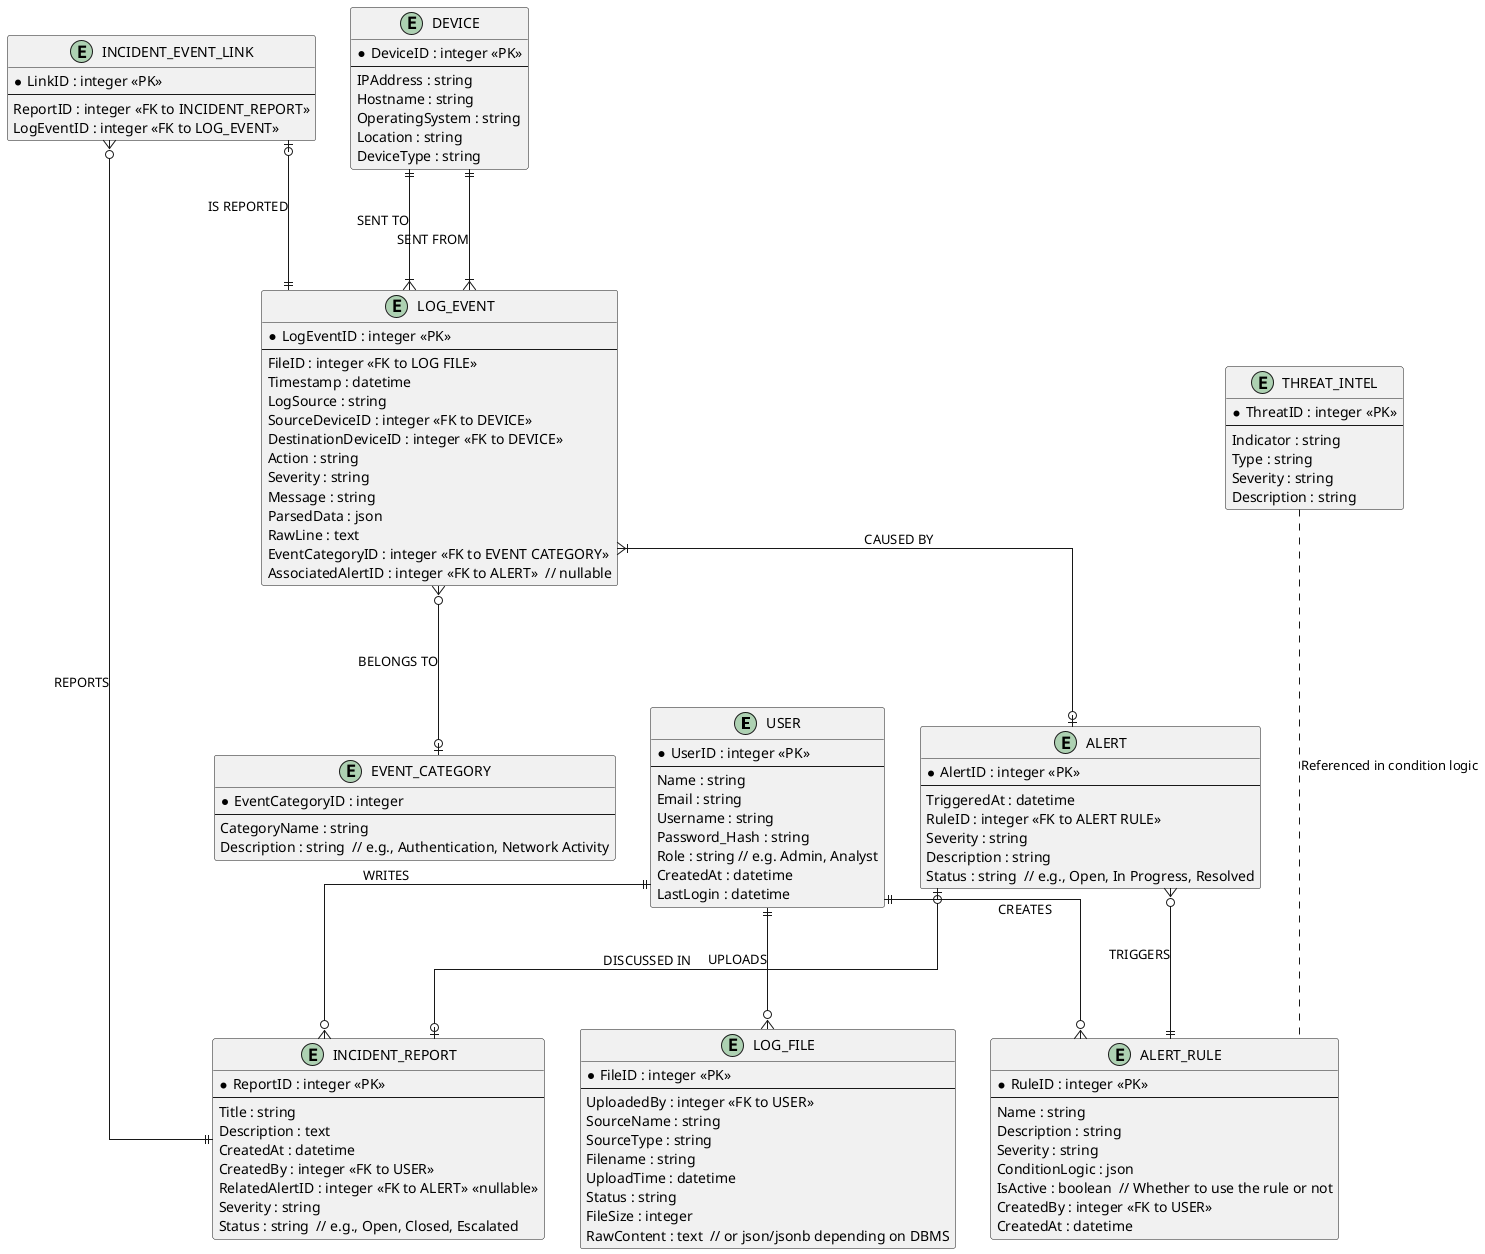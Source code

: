 @startuml

skinparam linetype ortho

entity "USER" {
  * UserID : integer <<PK>>
  --
  Name : string
  Email : string
  Username : string
  Password_Hash : string
  Role : string // e.g. Admin, Analyst
  CreatedAt : datetime
  LastLogin : datetime
}

entity "LOG_FILE" {
  * FileID : integer <<PK>>
  --
  UploadedBy : integer <<FK to USER>>
  SourceName : string
  SourceType : string
  Filename : string
  UploadTime : datetime
  Status : string
  FileSize : integer
  RawContent : text  // or json/jsonb depending on DBMS
}


entity "LOG_EVENT" {
  * LogEventID : integer <<PK>>
  --
  FileID : integer <<FK to LOG FILE>>
  Timestamp : datetime
  LogSource : string
  SourceDeviceID : integer <<FK to DEVICE>>
  DestinationDeviceID : integer <<FK to DEVICE>>
  Action : string
  Severity : string
  Message : string
  ParsedData : json
  RawLine : text
  EventCategoryID : integer <<FK to EVENT CATEGORY>>
  AssociatedAlertID : integer <<FK to ALERT>>  // nullable
}


entity "EVENT_CATEGORY" {
    * EventCategoryID : integer
    --
    CategoryName : string
    Description : string  // e.g., Authentication, Network Activity
}

entity "ALERT" {
  * AlertID : integer <<PK>>
  --
  TriggeredAt : datetime
  RuleID : integer <<FK to ALERT RULE>>
  Severity : string
  Description : string
  Status : string  // e.g., Open, In Progress, Resolved
}

entity "DEVICE" {
  * DeviceID : integer <<PK>>
  --
  IPAddress : string
  Hostname : string
  OperatingSystem : string
  Location : string
  DeviceType : string
}

entity "INCIDENT_REPORT" {
    * ReportID : integer <<PK>>
    --
    Title : string
    Description : text
    CreatedAt : datetime
    CreatedBy : integer <<FK to USER>>
    RelatedAlertID : integer <<FK to ALERT>> <<nullable>>
    Severity : string
    Status : string  // e.g., Open, Closed, Escalated
}

entity "INCIDENT_EVENT_LINK" {
  * LinkID : integer <<PK>>
  --
  ReportID : integer <<FK to INCIDENT_REPORT>>
  LogEventID : integer <<FK to LOG_EVENT>>
}

entity "ALERT_RULE" {
  * RuleID : integer <<PK>>
  --
  Name : string
  Description : string
  Severity : string
  ConditionLogic : json
  IsActive : boolean  // Whether to use the rule or not
  CreatedBy : integer <<FK to USER>>
  CreatedAt : datetime
}

entity "THREAT_INTEL" {
    * ThreatID : integer <<PK>>
    --
    Indicator : string
    Type : string
    Severity : string
    Description : string
}

'Regular relationships with cardinality'
INCIDENT_EVENT_LINK }o---|| INCIDENT_REPORT : "REPORTS"
INCIDENT_EVENT_LINK |o---|| LOG_EVENT : "IS REPORTED"
USER ||---o{ LOG_FILE : "UPLOADS"
USER ||---o{ ALERT_RULE : "CREATES"
USER ||---o{ INCIDENT_REPORT : "WRITES"
DEVICE ||---|{ LOG_EVENT : "SENT TO"
DEVICE ||---|{ LOG_EVENT : "SENT FROM"
ALERT }o---|| ALERT_RULE : "TRIGGERS"
ALERT |o---o| INCIDENT_REPORT : "DISCUSSED IN"
LOG_EVENT }o---o| EVENT_CATEGORY : "BELONGS TO"
LOG_EVENT }|---o| ALERT : "CAUSED BY"
THREAT_INTEL ..... ALERT_RULE : "Referenced in condition logic"

@enduml